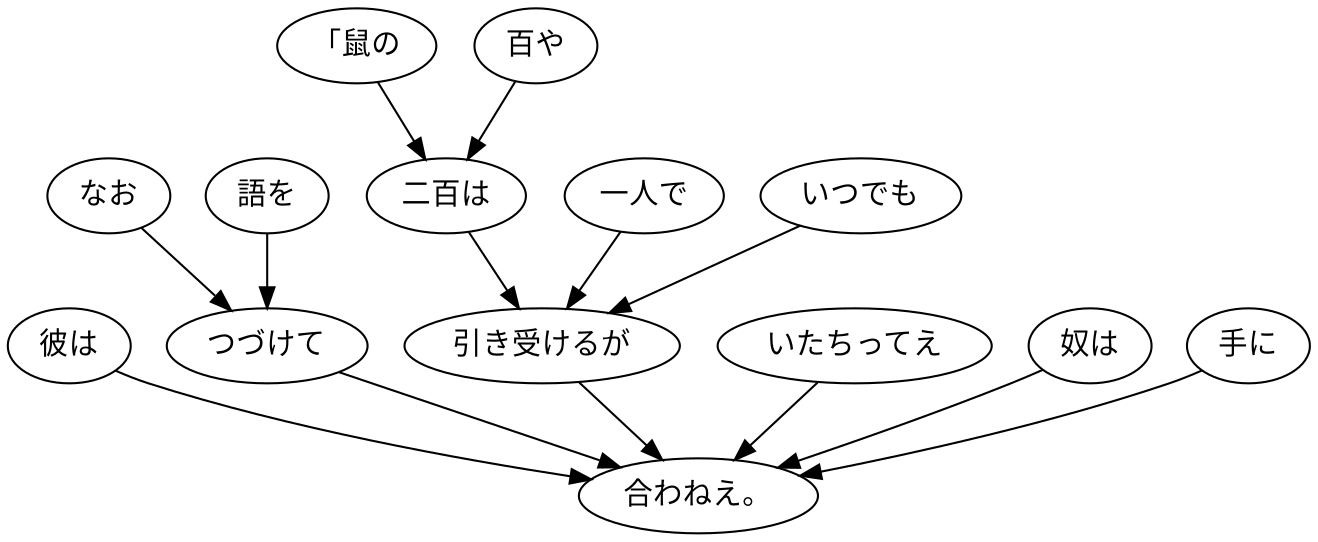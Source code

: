 digraph graph243 {
	node0 [label="彼は"];
	node1 [label="なお"];
	node2 [label="語を"];
	node3 [label="つづけて"];
	node4 [label="「鼠の"];
	node5 [label="百や"];
	node6 [label="二百は"];
	node7 [label="一人で"];
	node8 [label="いつでも"];
	node9 [label="引き受けるが"];
	node10 [label="いたちってえ"];
	node11 [label="奴は"];
	node12 [label="手に"];
	node13 [label="合わねえ。"];
	node0 -> node13;
	node1 -> node3;
	node2 -> node3;
	node3 -> node13;
	node4 -> node6;
	node5 -> node6;
	node6 -> node9;
	node7 -> node9;
	node8 -> node9;
	node9 -> node13;
	node10 -> node13;
	node11 -> node13;
	node12 -> node13;
}
